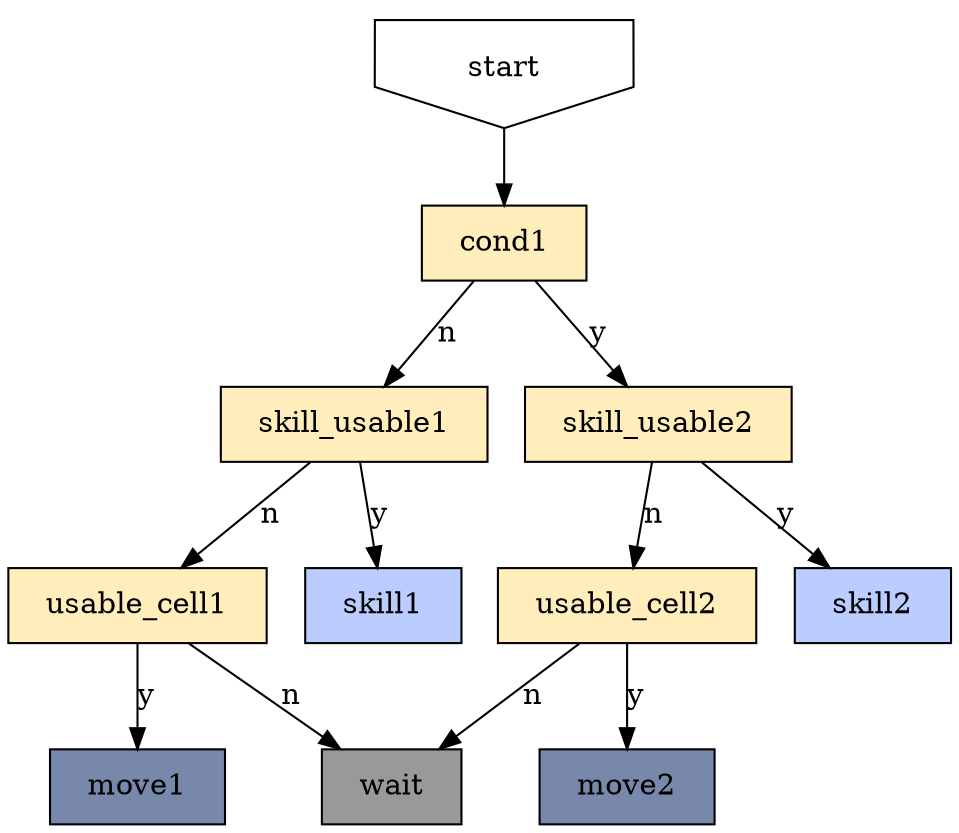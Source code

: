 digraph {
	fixedsize=true;
	concentrate=true;
	node [shape=rect margin="0.25,0.125"];
	start [shape=invhouse];

	node [style=filled fillcolor="#FFEEBB"]; # cond
	cond1 [tooltip="hp?op=eless&value=70"]; # hp <= 70%
	skill_usable1 [tooltip="check?type=skill&slot=1&kind=usable"]; # active 1 usable
	skill_usable2 [tooltip="check?type=skill&slot=2&kind=usable"]; # active 2 usable
	usable_cell1 [tooltip="check?type=skill&slot=1&kind=movable"]; # is cell exists that can use active 1
	usable_cell2 [tooltip="check?type=skill&slot=2&kind=movable"]; # is cell exists that can use active 2

	node [fillcolor="#BBCCFF"];
	skill1 [tooltip="skill?slot=1&target=near"]; # use active 1 to near
	skill2 [tooltip="skill?slot=2&target=hplowest"]; # use active 2 to near

	node [fillcolor="#7788aa"];
	move1 [tooltip="move?slot=1"]; # move to cell that can use active 1
	move2 [tooltip="move?slot=2"]; # move to cell that can use active 2
	wait [tooltip="wait" fillcolor="#999999"]; # wait

	start -> cond1;

	cond1 -> skill_usable2 [label="y"];
	cond1 -> skill_usable1 [label="n"];

	skill_usable2 -> skill2 [label="y"];
	skill_usable2 -> usable_cell2 [label="n"];

	usable_cell2 -> move2 [label="y"];
	usable_cell2 -> wait [label="n"];

	skill_usable1 -> skill1 [label="y"];
	skill_usable1 -> usable_cell1 [label="n"];

	usable_cell1 -> move1 [label="y"];
	usable_cell1 -> wait [label="n"];
}